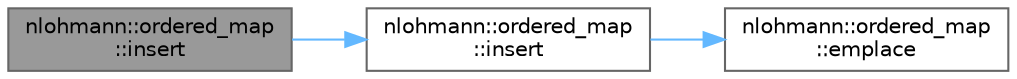 digraph "nlohmann::ordered_map::insert"
{
 // LATEX_PDF_SIZE
  bgcolor="transparent";
  edge [fontname=Helvetica,fontsize=10,labelfontname=Helvetica,labelfontsize=10];
  node [fontname=Helvetica,fontsize=10,shape=box,height=0.2,width=0.4];
  rankdir="LR";
  Node1 [id="Node000001",label="nlohmann::ordered_map\l::insert",height=0.2,width=0.4,color="gray40", fillcolor="grey60", style="filled", fontcolor="black",tooltip=" "];
  Node1 -> Node2 [id="edge1_Node000001_Node000002",color="steelblue1",style="solid",tooltip=" "];
  Node2 [id="Node000002",label="nlohmann::ordered_map\l::insert",height=0.2,width=0.4,color="grey40", fillcolor="white", style="filled",URL="$structnlohmann_1_1ordered__map.html#a2dafd3fdc7dbd3233bb8c85824ee7cb0",tooltip=" "];
  Node2 -> Node3 [id="edge2_Node000002_Node000003",color="steelblue1",style="solid",tooltip=" "];
  Node3 [id="Node000003",label="nlohmann::ordered_map\l::emplace",height=0.2,width=0.4,color="grey40", fillcolor="white", style="filled",URL="$structnlohmann_1_1ordered__map.html#af0bcef59054b40d52707bc1bf984e482",tooltip=" "];
}
